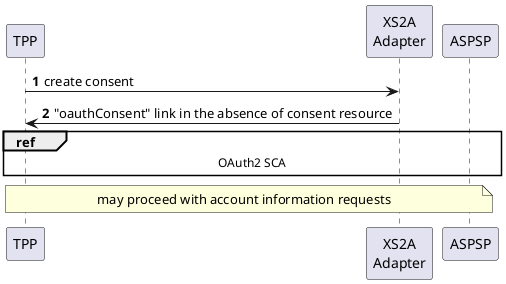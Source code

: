 @startuml

participant tpp as "TPP"
participant adapter as "XS2A\nAdapter"
participant bank as "ASPSP"

autonumber

tpp->adapter: create consent
tpp<-adapter: "oauthConsent" link in the absence of consent resource
ref over tpp, adapter, bank: OAuth2 SCA

note over tpp, bank
 may proceed with account information requests
end note
@enduml
